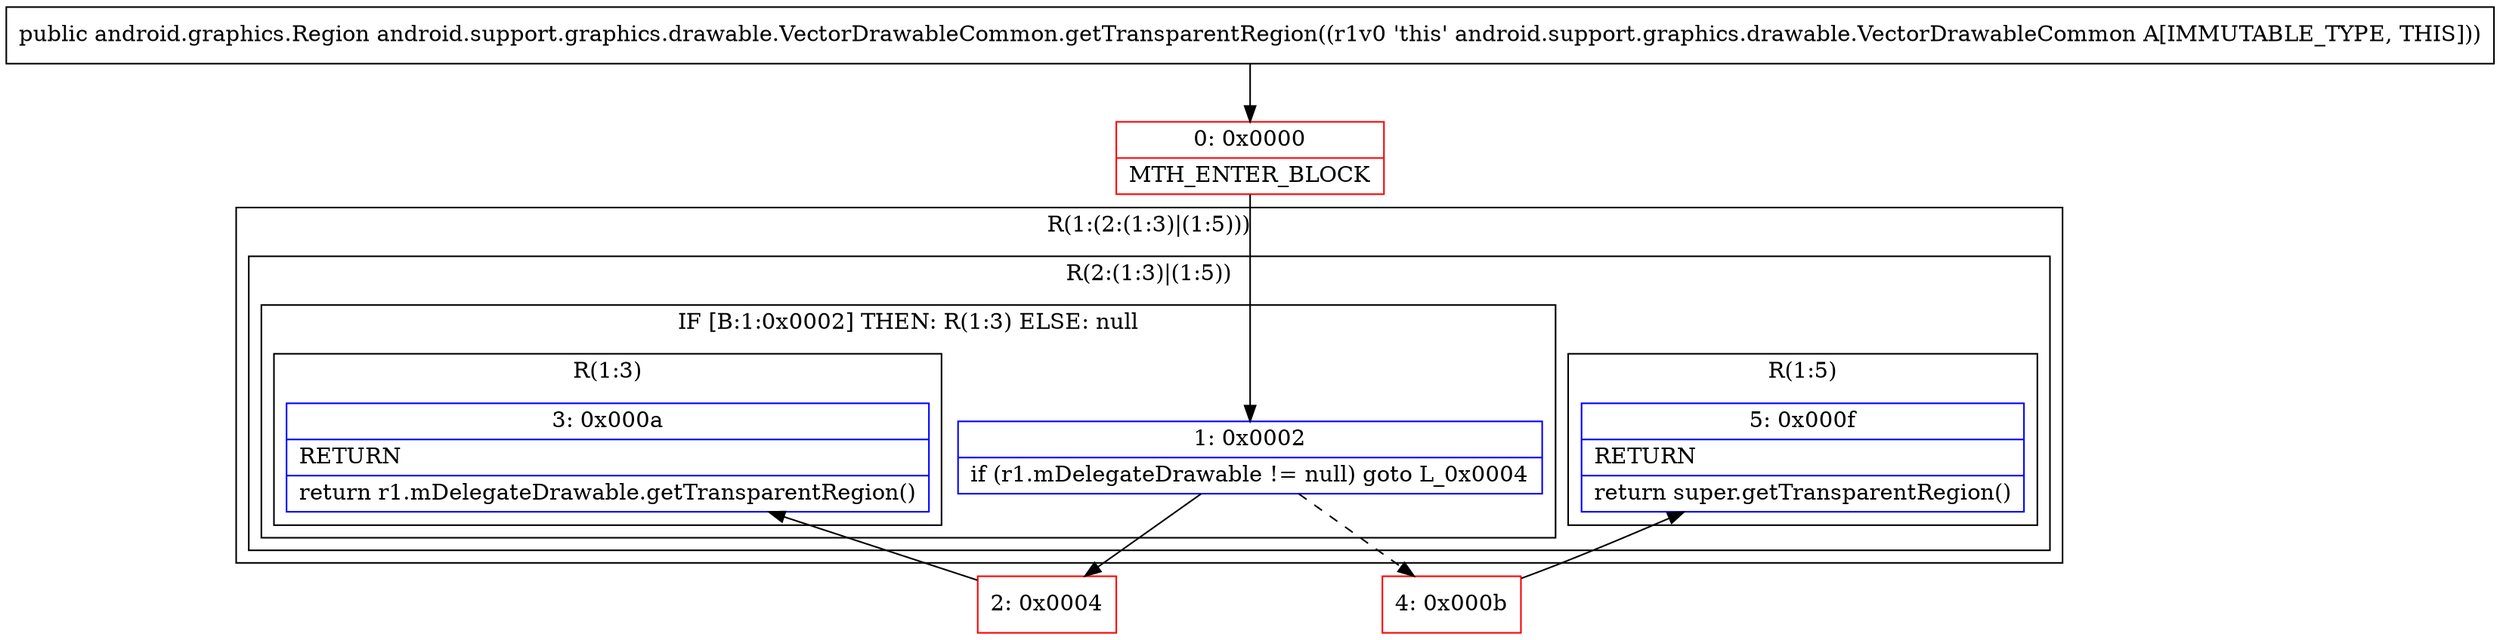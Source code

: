 digraph "CFG forandroid.support.graphics.drawable.VectorDrawableCommon.getTransparentRegion()Landroid\/graphics\/Region;" {
subgraph cluster_Region_818668630 {
label = "R(1:(2:(1:3)|(1:5)))";
node [shape=record,color=blue];
subgraph cluster_Region_24622308 {
label = "R(2:(1:3)|(1:5))";
node [shape=record,color=blue];
subgraph cluster_IfRegion_732807660 {
label = "IF [B:1:0x0002] THEN: R(1:3) ELSE: null";
node [shape=record,color=blue];
Node_1 [shape=record,label="{1\:\ 0x0002|if (r1.mDelegateDrawable != null) goto L_0x0004\l}"];
subgraph cluster_Region_647056083 {
label = "R(1:3)";
node [shape=record,color=blue];
Node_3 [shape=record,label="{3\:\ 0x000a|RETURN\l|return r1.mDelegateDrawable.getTransparentRegion()\l}"];
}
}
subgraph cluster_Region_1234694915 {
label = "R(1:5)";
node [shape=record,color=blue];
Node_5 [shape=record,label="{5\:\ 0x000f|RETURN\l|return super.getTransparentRegion()\l}"];
}
}
}
Node_0 [shape=record,color=red,label="{0\:\ 0x0000|MTH_ENTER_BLOCK\l}"];
Node_2 [shape=record,color=red,label="{2\:\ 0x0004}"];
Node_4 [shape=record,color=red,label="{4\:\ 0x000b}"];
MethodNode[shape=record,label="{public android.graphics.Region android.support.graphics.drawable.VectorDrawableCommon.getTransparentRegion((r1v0 'this' android.support.graphics.drawable.VectorDrawableCommon A[IMMUTABLE_TYPE, THIS])) }"];
MethodNode -> Node_0;
Node_1 -> Node_2;
Node_1 -> Node_4[style=dashed];
Node_0 -> Node_1;
Node_2 -> Node_3;
Node_4 -> Node_5;
}

